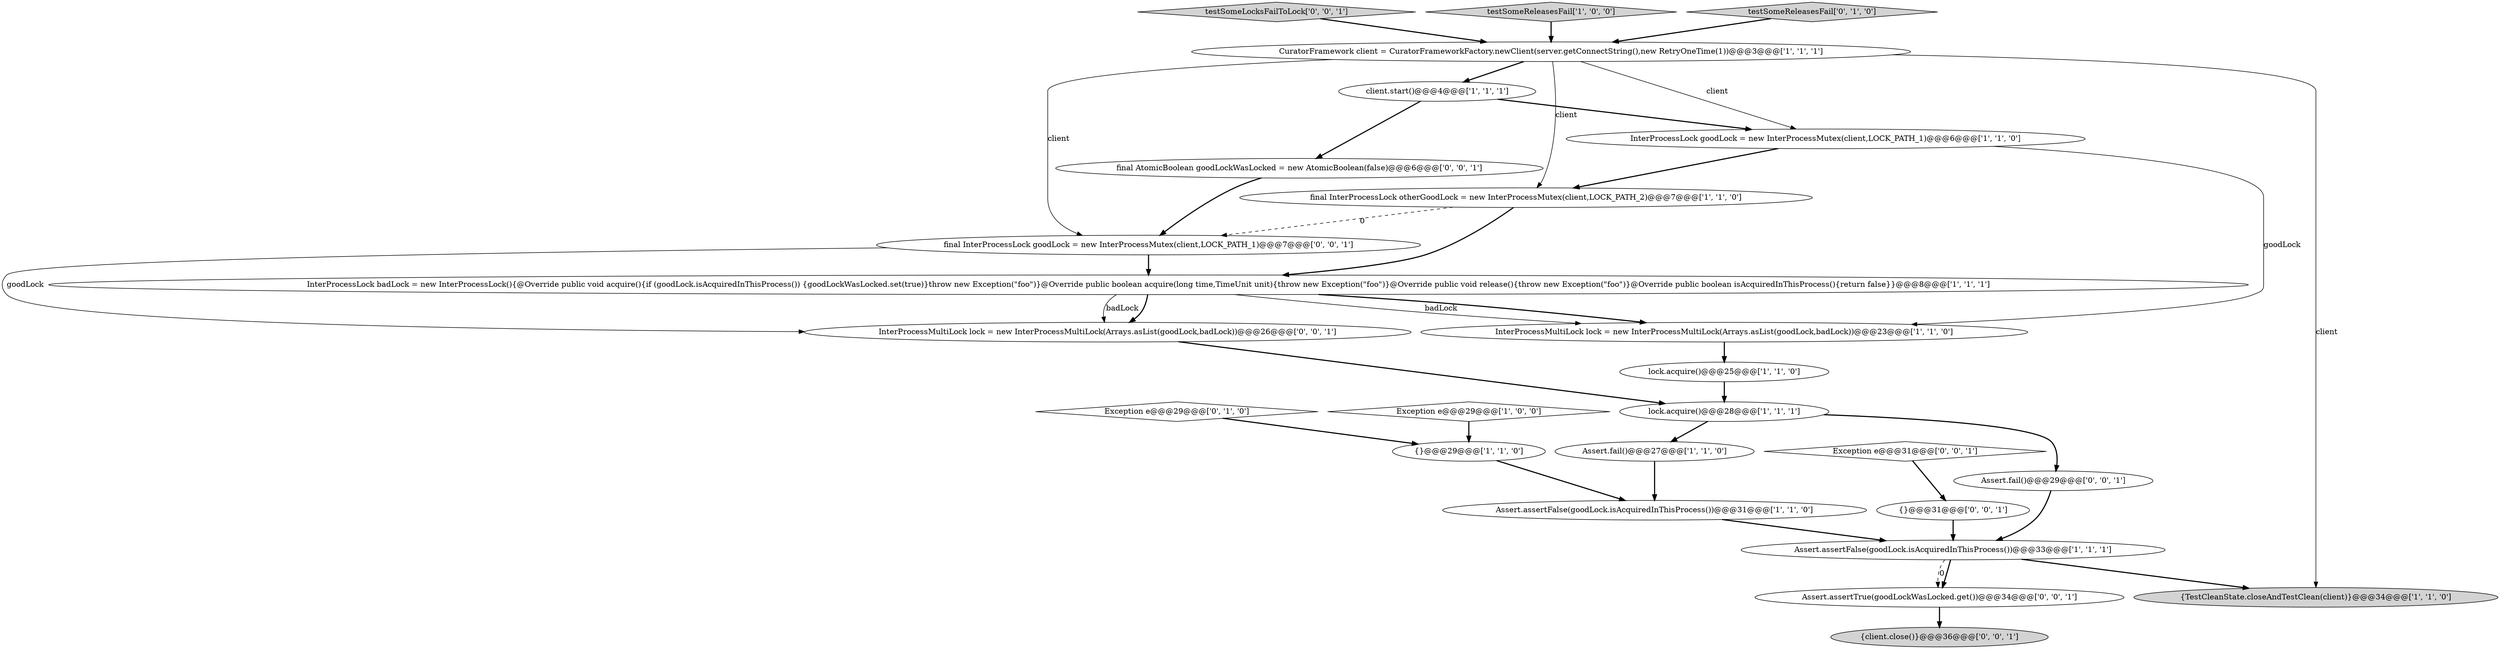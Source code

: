 digraph {
16 [style = filled, label = "Exception e@@@29@@@['0', '1', '0']", fillcolor = white, shape = diamond image = "AAA0AAABBB2BBB"];
0 [style = filled, label = "InterProcessLock badLock = new InterProcessLock(){@Override public void acquire(){if (goodLock.isAcquiredInThisProcess()) {goodLockWasLocked.set(true)}throw new Exception(\"foo\")}@Override public boolean acquire(long time,TimeUnit unit){throw new Exception(\"foo\")}@Override public void release(){throw new Exception(\"foo\")}@Override public boolean isAcquiredInThisProcess(){return false}}@@@8@@@['1', '1', '1']", fillcolor = white, shape = ellipse image = "AAA0AAABBB1BBB"];
12 [style = filled, label = "lock.acquire()@@@25@@@['1', '1', '0']", fillcolor = white, shape = ellipse image = "AAA0AAABBB1BBB"];
10 [style = filled, label = "InterProcessLock goodLock = new InterProcessMutex(client,LOCK_PATH_1)@@@6@@@['1', '1', '0']", fillcolor = white, shape = ellipse image = "AAA0AAABBB1BBB"];
21 [style = filled, label = "{}@@@31@@@['0', '0', '1']", fillcolor = white, shape = ellipse image = "AAA0AAABBB3BBB"];
17 [style = filled, label = "final InterProcessLock goodLock = new InterProcessMutex(client,LOCK_PATH_1)@@@7@@@['0', '0', '1']", fillcolor = white, shape = ellipse image = "AAA0AAABBB3BBB"];
14 [style = filled, label = "final InterProcessLock otherGoodLock = new InterProcessMutex(client,LOCK_PATH_2)@@@7@@@['1', '1', '0']", fillcolor = white, shape = ellipse image = "AAA0AAABBB1BBB"];
6 [style = filled, label = "Assert.assertFalse(goodLock.isAcquiredInThisProcess())@@@33@@@['1', '1', '1']", fillcolor = white, shape = ellipse image = "AAA0AAABBB1BBB"];
13 [style = filled, label = "Assert.fail()@@@27@@@['1', '1', '0']", fillcolor = white, shape = ellipse image = "AAA0AAABBB1BBB"];
24 [style = filled, label = "final AtomicBoolean goodLockWasLocked = new AtomicBoolean(false)@@@6@@@['0', '0', '1']", fillcolor = white, shape = ellipse image = "AAA0AAABBB3BBB"];
8 [style = filled, label = "Exception e@@@29@@@['1', '0', '0']", fillcolor = white, shape = diamond image = "AAA0AAABBB1BBB"];
3 [style = filled, label = "Assert.assertFalse(goodLock.isAcquiredInThisProcess())@@@31@@@['1', '1', '0']", fillcolor = white, shape = ellipse image = "AAA0AAABBB1BBB"];
2 [style = filled, label = "client.start()@@@4@@@['1', '1', '1']", fillcolor = white, shape = ellipse image = "AAA0AAABBB1BBB"];
7 [style = filled, label = "InterProcessMultiLock lock = new InterProcessMultiLock(Arrays.asList(goodLock,badLock))@@@23@@@['1', '1', '0']", fillcolor = white, shape = ellipse image = "AAA0AAABBB1BBB"];
11 [style = filled, label = "{}@@@29@@@['1', '1', '0']", fillcolor = white, shape = ellipse image = "AAA0AAABBB1BBB"];
25 [style = filled, label = "{client.close()}@@@36@@@['0', '0', '1']", fillcolor = lightgray, shape = ellipse image = "AAA0AAABBB3BBB"];
19 [style = filled, label = "InterProcessMultiLock lock = new InterProcessMultiLock(Arrays.asList(goodLock,badLock))@@@26@@@['0', '0', '1']", fillcolor = white, shape = ellipse image = "AAA0AAABBB3BBB"];
18 [style = filled, label = "testSomeLocksFailToLock['0', '0', '1']", fillcolor = lightgray, shape = diamond image = "AAA0AAABBB3BBB"];
23 [style = filled, label = "Assert.assertTrue(goodLockWasLocked.get())@@@34@@@['0', '0', '1']", fillcolor = white, shape = ellipse image = "AAA0AAABBB3BBB"];
4 [style = filled, label = "testSomeReleasesFail['1', '0', '0']", fillcolor = lightgray, shape = diamond image = "AAA0AAABBB1BBB"];
22 [style = filled, label = "Exception e@@@31@@@['0', '0', '1']", fillcolor = white, shape = diamond image = "AAA0AAABBB3BBB"];
20 [style = filled, label = "Assert.fail()@@@29@@@['0', '0', '1']", fillcolor = white, shape = ellipse image = "AAA0AAABBB3BBB"];
15 [style = filled, label = "testSomeReleasesFail['0', '1', '0']", fillcolor = lightgray, shape = diamond image = "AAA0AAABBB2BBB"];
9 [style = filled, label = "CuratorFramework client = CuratorFrameworkFactory.newClient(server.getConnectString(),new RetryOneTime(1))@@@3@@@['1', '1', '1']", fillcolor = white, shape = ellipse image = "AAA0AAABBB1BBB"];
1 [style = filled, label = "lock.acquire()@@@28@@@['1', '1', '1']", fillcolor = white, shape = ellipse image = "AAA0AAABBB1BBB"];
5 [style = filled, label = "{TestCleanState.closeAndTestClean(client)}@@@34@@@['1', '1', '0']", fillcolor = lightgray, shape = ellipse image = "AAA0AAABBB1BBB"];
4->9 [style = bold, label=""];
23->25 [style = bold, label=""];
16->11 [style = bold, label=""];
9->17 [style = solid, label="client"];
21->6 [style = bold, label=""];
10->14 [style = bold, label=""];
9->2 [style = bold, label=""];
7->12 [style = bold, label=""];
0->19 [style = bold, label=""];
6->23 [style = bold, label=""];
22->21 [style = bold, label=""];
1->20 [style = bold, label=""];
3->6 [style = bold, label=""];
20->6 [style = bold, label=""];
2->10 [style = bold, label=""];
12->1 [style = bold, label=""];
17->19 [style = solid, label="goodLock"];
1->13 [style = bold, label=""];
0->7 [style = bold, label=""];
6->5 [style = bold, label=""];
19->1 [style = bold, label=""];
0->19 [style = solid, label="badLock"];
17->0 [style = bold, label=""];
14->0 [style = bold, label=""];
13->3 [style = bold, label=""];
11->3 [style = bold, label=""];
15->9 [style = bold, label=""];
10->7 [style = solid, label="goodLock"];
6->23 [style = dashed, label="0"];
24->17 [style = bold, label=""];
0->7 [style = solid, label="badLock"];
18->9 [style = bold, label=""];
9->14 [style = solid, label="client"];
14->17 [style = dashed, label="0"];
9->5 [style = solid, label="client"];
2->24 [style = bold, label=""];
8->11 [style = bold, label=""];
9->10 [style = solid, label="client"];
}
